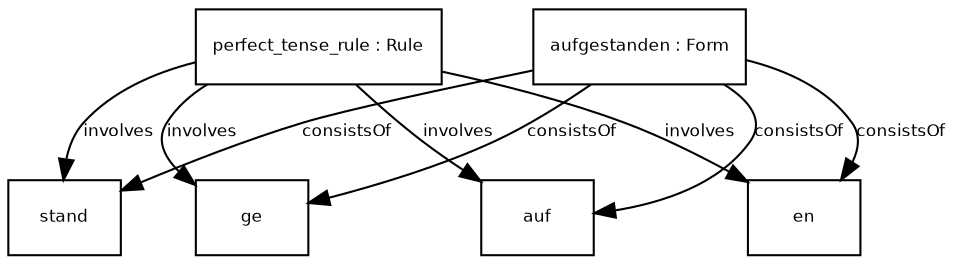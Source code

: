 digraph G {
  fontname = "Bitstream Vera Sans"
    fontsize = 8

    node [
      fontname = "Bitstream Vera Sans"
      fontsize = 8
      shape = "record"
    ]

    edge [
      fontname = "Bitstream Vera Sans"
      fontsize = 8
    ]
 
auf [ label="{auf}" ]
perfect_tense_rule -> auf [ label="involves" ] 
ge [ label="{ge}" ]
perfect_tense_rule -> ge [ label="involves" ] 
stand [ label="{stand}" ]
perfect_tense_rule -> stand [ label="involves" ] 
en [ label="{en}" ]
perfect_tense_rule -> en [ label="involves" ] 
perfect_tense_rule [ label="{perfect_tense_rule : Rule}" ]
aufgestanden -> auf [ label="consistsOf" ] 
aufgestanden -> ge [ label="consistsOf" ] 
aufgestanden -> stand [ label="consistsOf" ] 
aufgestanden -> en [ label="consistsOf" ] 
aufgestanden [ label="{aufgestanden : Form}" ]
}
